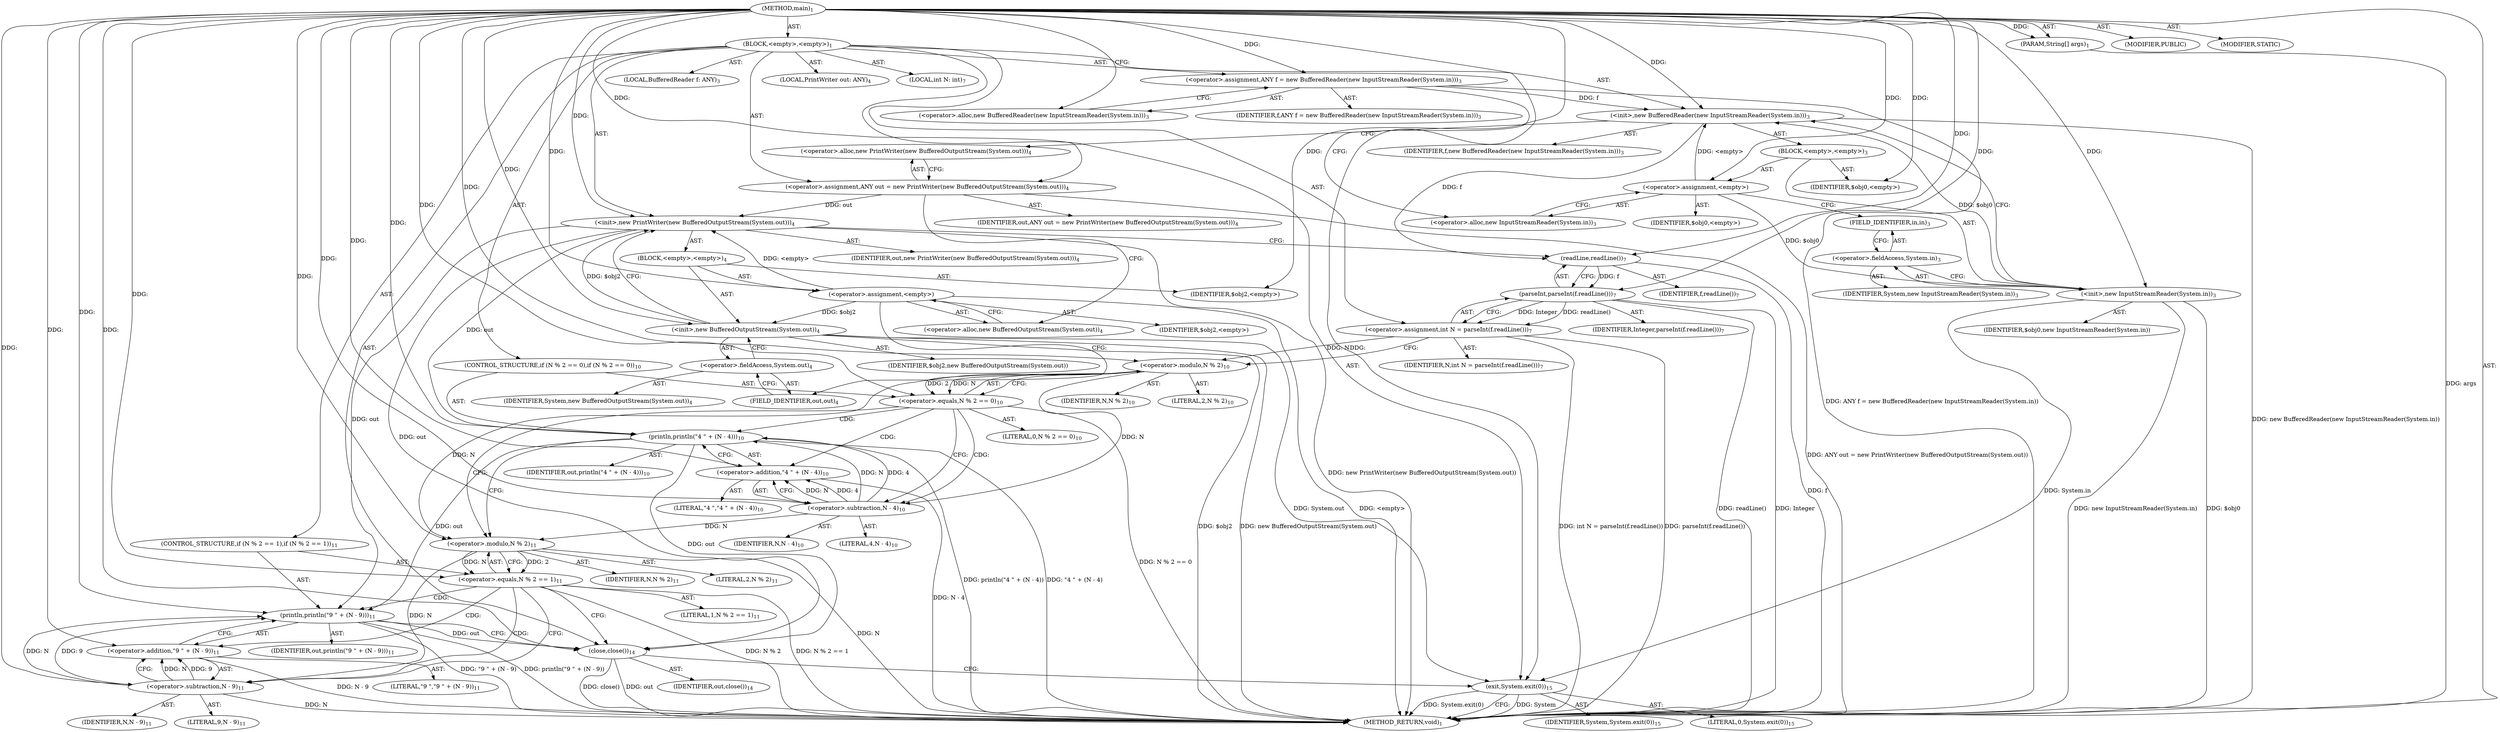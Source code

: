 digraph "main" {  
"21" [label = <(METHOD,main)<SUB>1</SUB>> ]
"22" [label = <(PARAM,String[] args)<SUB>1</SUB>> ]
"23" [label = <(BLOCK,&lt;empty&gt;,&lt;empty&gt;)<SUB>1</SUB>> ]
"4" [label = <(LOCAL,BufferedReader f: ANY)<SUB>3</SUB>> ]
"24" [label = <(&lt;operator&gt;.assignment,ANY f = new BufferedReader(new InputStreamReader(System.in)))<SUB>3</SUB>> ]
"25" [label = <(IDENTIFIER,f,ANY f = new BufferedReader(new InputStreamReader(System.in)))<SUB>3</SUB>> ]
"26" [label = <(&lt;operator&gt;.alloc,new BufferedReader(new InputStreamReader(System.in)))<SUB>3</SUB>> ]
"27" [label = <(&lt;init&gt;,new BufferedReader(new InputStreamReader(System.in)))<SUB>3</SUB>> ]
"3" [label = <(IDENTIFIER,f,new BufferedReader(new InputStreamReader(System.in)))<SUB>3</SUB>> ]
"28" [label = <(BLOCK,&lt;empty&gt;,&lt;empty&gt;)<SUB>3</SUB>> ]
"29" [label = <(&lt;operator&gt;.assignment,&lt;empty&gt;)> ]
"30" [label = <(IDENTIFIER,$obj0,&lt;empty&gt;)> ]
"31" [label = <(&lt;operator&gt;.alloc,new InputStreamReader(System.in))<SUB>3</SUB>> ]
"32" [label = <(&lt;init&gt;,new InputStreamReader(System.in))<SUB>3</SUB>> ]
"33" [label = <(IDENTIFIER,$obj0,new InputStreamReader(System.in))> ]
"34" [label = <(&lt;operator&gt;.fieldAccess,System.in)<SUB>3</SUB>> ]
"35" [label = <(IDENTIFIER,System,new InputStreamReader(System.in))<SUB>3</SUB>> ]
"36" [label = <(FIELD_IDENTIFIER,in,in)<SUB>3</SUB>> ]
"37" [label = <(IDENTIFIER,$obj0,&lt;empty&gt;)> ]
"6" [label = <(LOCAL,PrintWriter out: ANY)<SUB>4</SUB>> ]
"38" [label = <(&lt;operator&gt;.assignment,ANY out = new PrintWriter(new BufferedOutputStream(System.out)))<SUB>4</SUB>> ]
"39" [label = <(IDENTIFIER,out,ANY out = new PrintWriter(new BufferedOutputStream(System.out)))<SUB>4</SUB>> ]
"40" [label = <(&lt;operator&gt;.alloc,new PrintWriter(new BufferedOutputStream(System.out)))<SUB>4</SUB>> ]
"41" [label = <(&lt;init&gt;,new PrintWriter(new BufferedOutputStream(System.out)))<SUB>4</SUB>> ]
"5" [label = <(IDENTIFIER,out,new PrintWriter(new BufferedOutputStream(System.out)))<SUB>4</SUB>> ]
"42" [label = <(BLOCK,&lt;empty&gt;,&lt;empty&gt;)<SUB>4</SUB>> ]
"43" [label = <(&lt;operator&gt;.assignment,&lt;empty&gt;)> ]
"44" [label = <(IDENTIFIER,$obj2,&lt;empty&gt;)> ]
"45" [label = <(&lt;operator&gt;.alloc,new BufferedOutputStream(System.out))<SUB>4</SUB>> ]
"46" [label = <(&lt;init&gt;,new BufferedOutputStream(System.out))<SUB>4</SUB>> ]
"47" [label = <(IDENTIFIER,$obj2,new BufferedOutputStream(System.out))> ]
"48" [label = <(&lt;operator&gt;.fieldAccess,System.out)<SUB>4</SUB>> ]
"49" [label = <(IDENTIFIER,System,new BufferedOutputStream(System.out))<SUB>4</SUB>> ]
"50" [label = <(FIELD_IDENTIFIER,out,out)<SUB>4</SUB>> ]
"51" [label = <(IDENTIFIER,$obj2,&lt;empty&gt;)> ]
"52" [label = <(LOCAL,int N: int)<SUB>7</SUB>> ]
"53" [label = <(&lt;operator&gt;.assignment,int N = parseInt(f.readLine()))<SUB>7</SUB>> ]
"54" [label = <(IDENTIFIER,N,int N = parseInt(f.readLine()))<SUB>7</SUB>> ]
"55" [label = <(parseInt,parseInt(f.readLine()))<SUB>7</SUB>> ]
"56" [label = <(IDENTIFIER,Integer,parseInt(f.readLine()))<SUB>7</SUB>> ]
"57" [label = <(readLine,readLine())<SUB>7</SUB>> ]
"58" [label = <(IDENTIFIER,f,readLine())<SUB>7</SUB>> ]
"59" [label = <(CONTROL_STRUCTURE,if (N % 2 == 0),if (N % 2 == 0))<SUB>10</SUB>> ]
"60" [label = <(&lt;operator&gt;.equals,N % 2 == 0)<SUB>10</SUB>> ]
"61" [label = <(&lt;operator&gt;.modulo,N % 2)<SUB>10</SUB>> ]
"62" [label = <(IDENTIFIER,N,N % 2)<SUB>10</SUB>> ]
"63" [label = <(LITERAL,2,N % 2)<SUB>10</SUB>> ]
"64" [label = <(LITERAL,0,N % 2 == 0)<SUB>10</SUB>> ]
"65" [label = <(println,println(&quot;4 &quot; + (N - 4)))<SUB>10</SUB>> ]
"66" [label = <(IDENTIFIER,out,println(&quot;4 &quot; + (N - 4)))<SUB>10</SUB>> ]
"67" [label = <(&lt;operator&gt;.addition,&quot;4 &quot; + (N - 4))<SUB>10</SUB>> ]
"68" [label = <(LITERAL,&quot;4 &quot;,&quot;4 &quot; + (N - 4))<SUB>10</SUB>> ]
"69" [label = <(&lt;operator&gt;.subtraction,N - 4)<SUB>10</SUB>> ]
"70" [label = <(IDENTIFIER,N,N - 4)<SUB>10</SUB>> ]
"71" [label = <(LITERAL,4,N - 4)<SUB>10</SUB>> ]
"72" [label = <(CONTROL_STRUCTURE,if (N % 2 == 1),if (N % 2 == 1))<SUB>11</SUB>> ]
"73" [label = <(&lt;operator&gt;.equals,N % 2 == 1)<SUB>11</SUB>> ]
"74" [label = <(&lt;operator&gt;.modulo,N % 2)<SUB>11</SUB>> ]
"75" [label = <(IDENTIFIER,N,N % 2)<SUB>11</SUB>> ]
"76" [label = <(LITERAL,2,N % 2)<SUB>11</SUB>> ]
"77" [label = <(LITERAL,1,N % 2 == 1)<SUB>11</SUB>> ]
"78" [label = <(println,println(&quot;9 &quot; + (N - 9)))<SUB>11</SUB>> ]
"79" [label = <(IDENTIFIER,out,println(&quot;9 &quot; + (N - 9)))<SUB>11</SUB>> ]
"80" [label = <(&lt;operator&gt;.addition,&quot;9 &quot; + (N - 9))<SUB>11</SUB>> ]
"81" [label = <(LITERAL,&quot;9 &quot;,&quot;9 &quot; + (N - 9))<SUB>11</SUB>> ]
"82" [label = <(&lt;operator&gt;.subtraction,N - 9)<SUB>11</SUB>> ]
"83" [label = <(IDENTIFIER,N,N - 9)<SUB>11</SUB>> ]
"84" [label = <(LITERAL,9,N - 9)<SUB>11</SUB>> ]
"85" [label = <(close,close())<SUB>14</SUB>> ]
"86" [label = <(IDENTIFIER,out,close())<SUB>14</SUB>> ]
"87" [label = <(exit,System.exit(0))<SUB>15</SUB>> ]
"88" [label = <(IDENTIFIER,System,System.exit(0))<SUB>15</SUB>> ]
"89" [label = <(LITERAL,0,System.exit(0))<SUB>15</SUB>> ]
"90" [label = <(MODIFIER,PUBLIC)> ]
"91" [label = <(MODIFIER,STATIC)> ]
"92" [label = <(METHOD_RETURN,void)<SUB>1</SUB>> ]
  "21" -> "22"  [ label = "AST: "] 
  "21" -> "23"  [ label = "AST: "] 
  "21" -> "90"  [ label = "AST: "] 
  "21" -> "91"  [ label = "AST: "] 
  "21" -> "92"  [ label = "AST: "] 
  "23" -> "4"  [ label = "AST: "] 
  "23" -> "24"  [ label = "AST: "] 
  "23" -> "27"  [ label = "AST: "] 
  "23" -> "6"  [ label = "AST: "] 
  "23" -> "38"  [ label = "AST: "] 
  "23" -> "41"  [ label = "AST: "] 
  "23" -> "52"  [ label = "AST: "] 
  "23" -> "53"  [ label = "AST: "] 
  "23" -> "59"  [ label = "AST: "] 
  "23" -> "72"  [ label = "AST: "] 
  "23" -> "85"  [ label = "AST: "] 
  "23" -> "87"  [ label = "AST: "] 
  "24" -> "25"  [ label = "AST: "] 
  "24" -> "26"  [ label = "AST: "] 
  "27" -> "3"  [ label = "AST: "] 
  "27" -> "28"  [ label = "AST: "] 
  "28" -> "29"  [ label = "AST: "] 
  "28" -> "32"  [ label = "AST: "] 
  "28" -> "37"  [ label = "AST: "] 
  "29" -> "30"  [ label = "AST: "] 
  "29" -> "31"  [ label = "AST: "] 
  "32" -> "33"  [ label = "AST: "] 
  "32" -> "34"  [ label = "AST: "] 
  "34" -> "35"  [ label = "AST: "] 
  "34" -> "36"  [ label = "AST: "] 
  "38" -> "39"  [ label = "AST: "] 
  "38" -> "40"  [ label = "AST: "] 
  "41" -> "5"  [ label = "AST: "] 
  "41" -> "42"  [ label = "AST: "] 
  "42" -> "43"  [ label = "AST: "] 
  "42" -> "46"  [ label = "AST: "] 
  "42" -> "51"  [ label = "AST: "] 
  "43" -> "44"  [ label = "AST: "] 
  "43" -> "45"  [ label = "AST: "] 
  "46" -> "47"  [ label = "AST: "] 
  "46" -> "48"  [ label = "AST: "] 
  "48" -> "49"  [ label = "AST: "] 
  "48" -> "50"  [ label = "AST: "] 
  "53" -> "54"  [ label = "AST: "] 
  "53" -> "55"  [ label = "AST: "] 
  "55" -> "56"  [ label = "AST: "] 
  "55" -> "57"  [ label = "AST: "] 
  "57" -> "58"  [ label = "AST: "] 
  "59" -> "60"  [ label = "AST: "] 
  "59" -> "65"  [ label = "AST: "] 
  "60" -> "61"  [ label = "AST: "] 
  "60" -> "64"  [ label = "AST: "] 
  "61" -> "62"  [ label = "AST: "] 
  "61" -> "63"  [ label = "AST: "] 
  "65" -> "66"  [ label = "AST: "] 
  "65" -> "67"  [ label = "AST: "] 
  "67" -> "68"  [ label = "AST: "] 
  "67" -> "69"  [ label = "AST: "] 
  "69" -> "70"  [ label = "AST: "] 
  "69" -> "71"  [ label = "AST: "] 
  "72" -> "73"  [ label = "AST: "] 
  "72" -> "78"  [ label = "AST: "] 
  "73" -> "74"  [ label = "AST: "] 
  "73" -> "77"  [ label = "AST: "] 
  "74" -> "75"  [ label = "AST: "] 
  "74" -> "76"  [ label = "AST: "] 
  "78" -> "79"  [ label = "AST: "] 
  "78" -> "80"  [ label = "AST: "] 
  "80" -> "81"  [ label = "AST: "] 
  "80" -> "82"  [ label = "AST: "] 
  "82" -> "83"  [ label = "AST: "] 
  "82" -> "84"  [ label = "AST: "] 
  "85" -> "86"  [ label = "AST: "] 
  "87" -> "88"  [ label = "AST: "] 
  "87" -> "89"  [ label = "AST: "] 
  "24" -> "31"  [ label = "CFG: "] 
  "27" -> "40"  [ label = "CFG: "] 
  "38" -> "45"  [ label = "CFG: "] 
  "41" -> "57"  [ label = "CFG: "] 
  "53" -> "61"  [ label = "CFG: "] 
  "85" -> "87"  [ label = "CFG: "] 
  "87" -> "92"  [ label = "CFG: "] 
  "26" -> "24"  [ label = "CFG: "] 
  "40" -> "38"  [ label = "CFG: "] 
  "55" -> "53"  [ label = "CFG: "] 
  "60" -> "69"  [ label = "CFG: "] 
  "60" -> "74"  [ label = "CFG: "] 
  "65" -> "74"  [ label = "CFG: "] 
  "73" -> "82"  [ label = "CFG: "] 
  "73" -> "85"  [ label = "CFG: "] 
  "78" -> "85"  [ label = "CFG: "] 
  "29" -> "36"  [ label = "CFG: "] 
  "32" -> "27"  [ label = "CFG: "] 
  "43" -> "50"  [ label = "CFG: "] 
  "46" -> "41"  [ label = "CFG: "] 
  "57" -> "55"  [ label = "CFG: "] 
  "61" -> "60"  [ label = "CFG: "] 
  "67" -> "65"  [ label = "CFG: "] 
  "74" -> "73"  [ label = "CFG: "] 
  "80" -> "78"  [ label = "CFG: "] 
  "31" -> "29"  [ label = "CFG: "] 
  "34" -> "32"  [ label = "CFG: "] 
  "45" -> "43"  [ label = "CFG: "] 
  "48" -> "46"  [ label = "CFG: "] 
  "69" -> "67"  [ label = "CFG: "] 
  "82" -> "80"  [ label = "CFG: "] 
  "36" -> "34"  [ label = "CFG: "] 
  "50" -> "48"  [ label = "CFG: "] 
  "21" -> "26"  [ label = "CFG: "] 
  "22" -> "92"  [ label = "DDG: args"] 
  "24" -> "92"  [ label = "DDG: ANY f = new BufferedReader(new InputStreamReader(System.in))"] 
  "32" -> "92"  [ label = "DDG: $obj0"] 
  "32" -> "92"  [ label = "DDG: new InputStreamReader(System.in)"] 
  "27" -> "92"  [ label = "DDG: new BufferedReader(new InputStreamReader(System.in))"] 
  "38" -> "92"  [ label = "DDG: ANY out = new PrintWriter(new BufferedOutputStream(System.out))"] 
  "43" -> "92"  [ label = "DDG: &lt;empty&gt;"] 
  "46" -> "92"  [ label = "DDG: $obj2"] 
  "46" -> "92"  [ label = "DDG: new BufferedOutputStream(System.out)"] 
  "41" -> "92"  [ label = "DDG: new PrintWriter(new BufferedOutputStream(System.out))"] 
  "57" -> "92"  [ label = "DDG: f"] 
  "55" -> "92"  [ label = "DDG: readLine()"] 
  "53" -> "92"  [ label = "DDG: parseInt(f.readLine())"] 
  "53" -> "92"  [ label = "DDG: int N = parseInt(f.readLine())"] 
  "60" -> "92"  [ label = "DDG: N % 2 == 0"] 
  "67" -> "92"  [ label = "DDG: N - 4"] 
  "65" -> "92"  [ label = "DDG: &quot;4 &quot; + (N - 4)"] 
  "65" -> "92"  [ label = "DDG: println(&quot;4 &quot; + (N - 4))"] 
  "74" -> "92"  [ label = "DDG: N"] 
  "73" -> "92"  [ label = "DDG: N % 2"] 
  "73" -> "92"  [ label = "DDG: N % 2 == 1"] 
  "82" -> "92"  [ label = "DDG: N"] 
  "80" -> "92"  [ label = "DDG: N - 9"] 
  "78" -> "92"  [ label = "DDG: &quot;9 &quot; + (N - 9)"] 
  "78" -> "92"  [ label = "DDG: println(&quot;9 &quot; + (N - 9))"] 
  "85" -> "92"  [ label = "DDG: out"] 
  "85" -> "92"  [ label = "DDG: close()"] 
  "87" -> "92"  [ label = "DDG: System"] 
  "87" -> "92"  [ label = "DDG: System.exit(0)"] 
  "55" -> "92"  [ label = "DDG: Integer"] 
  "21" -> "22"  [ label = "DDG: "] 
  "21" -> "24"  [ label = "DDG: "] 
  "21" -> "38"  [ label = "DDG: "] 
  "55" -> "53"  [ label = "DDG: Integer"] 
  "55" -> "53"  [ label = "DDG: readLine()"] 
  "24" -> "27"  [ label = "DDG: f"] 
  "21" -> "27"  [ label = "DDG: "] 
  "29" -> "27"  [ label = "DDG: &lt;empty&gt;"] 
  "32" -> "27"  [ label = "DDG: $obj0"] 
  "38" -> "41"  [ label = "DDG: out"] 
  "21" -> "41"  [ label = "DDG: "] 
  "43" -> "41"  [ label = "DDG: &lt;empty&gt;"] 
  "46" -> "41"  [ label = "DDG: $obj2"] 
  "41" -> "85"  [ label = "DDG: out"] 
  "65" -> "85"  [ label = "DDG: out"] 
  "78" -> "85"  [ label = "DDG: out"] 
  "21" -> "85"  [ label = "DDG: "] 
  "32" -> "87"  [ label = "DDG: System.in"] 
  "46" -> "87"  [ label = "DDG: System.out"] 
  "21" -> "87"  [ label = "DDG: "] 
  "21" -> "29"  [ label = "DDG: "] 
  "21" -> "37"  [ label = "DDG: "] 
  "21" -> "43"  [ label = "DDG: "] 
  "21" -> "51"  [ label = "DDG: "] 
  "21" -> "55"  [ label = "DDG: "] 
  "57" -> "55"  [ label = "DDG: f"] 
  "61" -> "60"  [ label = "DDG: N"] 
  "61" -> "60"  [ label = "DDG: 2"] 
  "21" -> "60"  [ label = "DDG: "] 
  "41" -> "65"  [ label = "DDG: out"] 
  "21" -> "65"  [ label = "DDG: "] 
  "69" -> "65"  [ label = "DDG: N"] 
  "69" -> "65"  [ label = "DDG: 4"] 
  "74" -> "73"  [ label = "DDG: N"] 
  "74" -> "73"  [ label = "DDG: 2"] 
  "21" -> "73"  [ label = "DDG: "] 
  "41" -> "78"  [ label = "DDG: out"] 
  "65" -> "78"  [ label = "DDG: out"] 
  "21" -> "78"  [ label = "DDG: "] 
  "82" -> "78"  [ label = "DDG: N"] 
  "82" -> "78"  [ label = "DDG: 9"] 
  "29" -> "32"  [ label = "DDG: $obj0"] 
  "21" -> "32"  [ label = "DDG: "] 
  "43" -> "46"  [ label = "DDG: $obj2"] 
  "21" -> "46"  [ label = "DDG: "] 
  "27" -> "57"  [ label = "DDG: f"] 
  "21" -> "57"  [ label = "DDG: "] 
  "53" -> "61"  [ label = "DDG: N"] 
  "21" -> "61"  [ label = "DDG: "] 
  "21" -> "67"  [ label = "DDG: "] 
  "69" -> "67"  [ label = "DDG: N"] 
  "69" -> "67"  [ label = "DDG: 4"] 
  "61" -> "74"  [ label = "DDG: N"] 
  "69" -> "74"  [ label = "DDG: N"] 
  "21" -> "74"  [ label = "DDG: "] 
  "21" -> "80"  [ label = "DDG: "] 
  "82" -> "80"  [ label = "DDG: N"] 
  "82" -> "80"  [ label = "DDG: 9"] 
  "61" -> "69"  [ label = "DDG: N"] 
  "21" -> "69"  [ label = "DDG: "] 
  "74" -> "82"  [ label = "DDG: N"] 
  "21" -> "82"  [ label = "DDG: "] 
  "60" -> "65"  [ label = "CDG: "] 
  "60" -> "69"  [ label = "CDG: "] 
  "60" -> "67"  [ label = "CDG: "] 
  "73" -> "80"  [ label = "CDG: "] 
  "73" -> "82"  [ label = "CDG: "] 
  "73" -> "78"  [ label = "CDG: "] 
}
